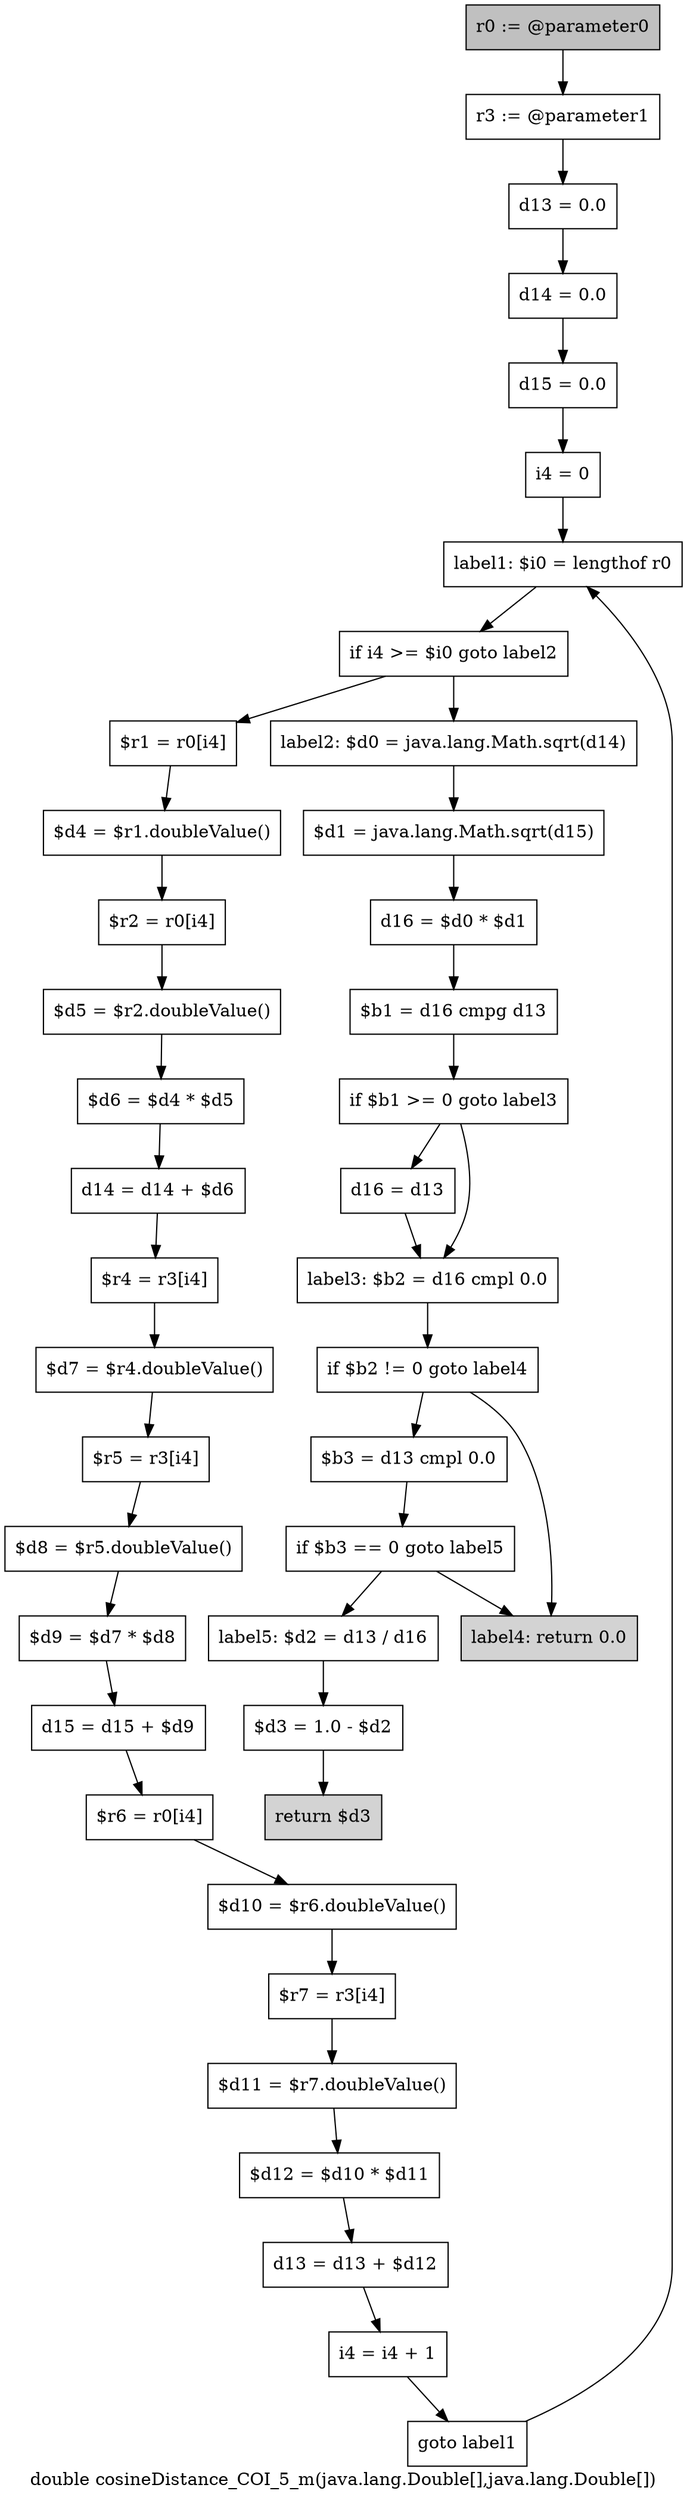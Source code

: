 digraph "double cosineDistance_COI_5_m(java.lang.Double[],java.lang.Double[])" {
    label="double cosineDistance_COI_5_m(java.lang.Double[],java.lang.Double[])";
    node [shape=box];
    "0" [style=filled,fillcolor=gray,label="r0 := @parameter0",];
    "1" [label="r3 := @parameter1",];
    "0"->"1";
    "2" [label="d13 = 0.0",];
    "1"->"2";
    "3" [label="d14 = 0.0",];
    "2"->"3";
    "4" [label="d15 = 0.0",];
    "3"->"4";
    "5" [label="i4 = 0",];
    "4"->"5";
    "6" [label="label1: $i0 = lengthof r0",];
    "5"->"6";
    "7" [label="if i4 >= $i0 goto label2",];
    "6"->"7";
    "8" [label="$r1 = r0[i4]",];
    "7"->"8";
    "28" [label="label2: $d0 = java.lang.Math.sqrt(d14)",];
    "7"->"28";
    "9" [label="$d4 = $r1.doubleValue()",];
    "8"->"9";
    "10" [label="$r2 = r0[i4]",];
    "9"->"10";
    "11" [label="$d5 = $r2.doubleValue()",];
    "10"->"11";
    "12" [label="$d6 = $d4 * $d5",];
    "11"->"12";
    "13" [label="d14 = d14 + $d6",];
    "12"->"13";
    "14" [label="$r4 = r3[i4]",];
    "13"->"14";
    "15" [label="$d7 = $r4.doubleValue()",];
    "14"->"15";
    "16" [label="$r5 = r3[i4]",];
    "15"->"16";
    "17" [label="$d8 = $r5.doubleValue()",];
    "16"->"17";
    "18" [label="$d9 = $d7 * $d8",];
    "17"->"18";
    "19" [label="d15 = d15 + $d9",];
    "18"->"19";
    "20" [label="$r6 = r0[i4]",];
    "19"->"20";
    "21" [label="$d10 = $r6.doubleValue()",];
    "20"->"21";
    "22" [label="$r7 = r3[i4]",];
    "21"->"22";
    "23" [label="$d11 = $r7.doubleValue()",];
    "22"->"23";
    "24" [label="$d12 = $d10 * $d11",];
    "23"->"24";
    "25" [label="d13 = d13 + $d12",];
    "24"->"25";
    "26" [label="i4 = i4 + 1",];
    "25"->"26";
    "27" [label="goto label1",];
    "26"->"27";
    "27"->"6";
    "29" [label="$d1 = java.lang.Math.sqrt(d15)",];
    "28"->"29";
    "30" [label="d16 = $d0 * $d1",];
    "29"->"30";
    "31" [label="$b1 = d16 cmpg d13",];
    "30"->"31";
    "32" [label="if $b1 >= 0 goto label3",];
    "31"->"32";
    "33" [label="d16 = d13",];
    "32"->"33";
    "34" [label="label3: $b2 = d16 cmpl 0.0",];
    "32"->"34";
    "33"->"34";
    "35" [label="if $b2 != 0 goto label4",];
    "34"->"35";
    "36" [label="$b3 = d13 cmpl 0.0",];
    "35"->"36";
    "38" [style=filled,fillcolor=lightgray,label="label4: return 0.0",];
    "35"->"38";
    "37" [label="if $b3 == 0 goto label5",];
    "36"->"37";
    "37"->"38";
    "39" [label="label5: $d2 = d13 / d16",];
    "37"->"39";
    "40" [label="$d3 = 1.0 - $d2",];
    "39"->"40";
    "41" [style=filled,fillcolor=lightgray,label="return $d3",];
    "40"->"41";
}
